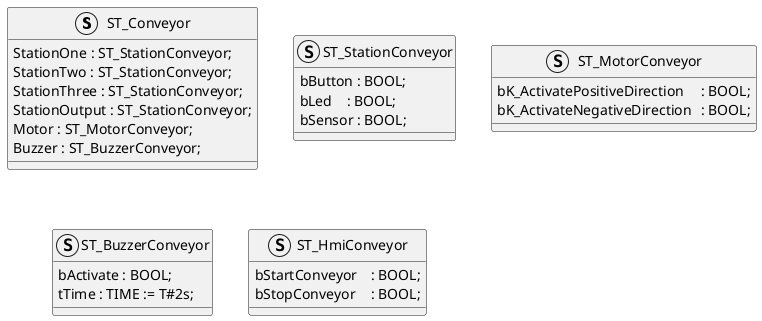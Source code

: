  @startuml
struct ST_Conveyor
ST_Conveyor : StationOne : ST_StationConveyor;
ST_Conveyor : StationTwo : ST_StationConveyor;
ST_Conveyor : StationThree : ST_StationConveyor;
ST_Conveyor : StationOutput : ST_StationConveyor;
ST_Conveyor : Motor : ST_MotorConveyor;
ST_Conveyor : Buzzer : ST_BuzzerConveyor;

struct ST_StationConveyor
ST_StationConveyor : bButton : BOOL;
ST_StationConveyor : bLed    : BOOL;
ST_StationConveyor : bSensor : BOOL;

struct ST_MotorConveyor
ST_MotorConveyor : bK_ActivatePositiveDirection	: BOOL;
ST_MotorConveyor : bK_ActivateNegativeDirection	: BOOL;

struct ST_BuzzerConveyor
ST_BuzzerConveyor : bActivate : BOOL;
ST_BuzzerConveyor : tTime : TIME := T#2s; 

struct ST_HmiConveyor
ST_HmiConveyor : bStartConveyor	: BOOL;
ST_HmiConveyor : bStopConveyor	: BOOL; 

@enduml